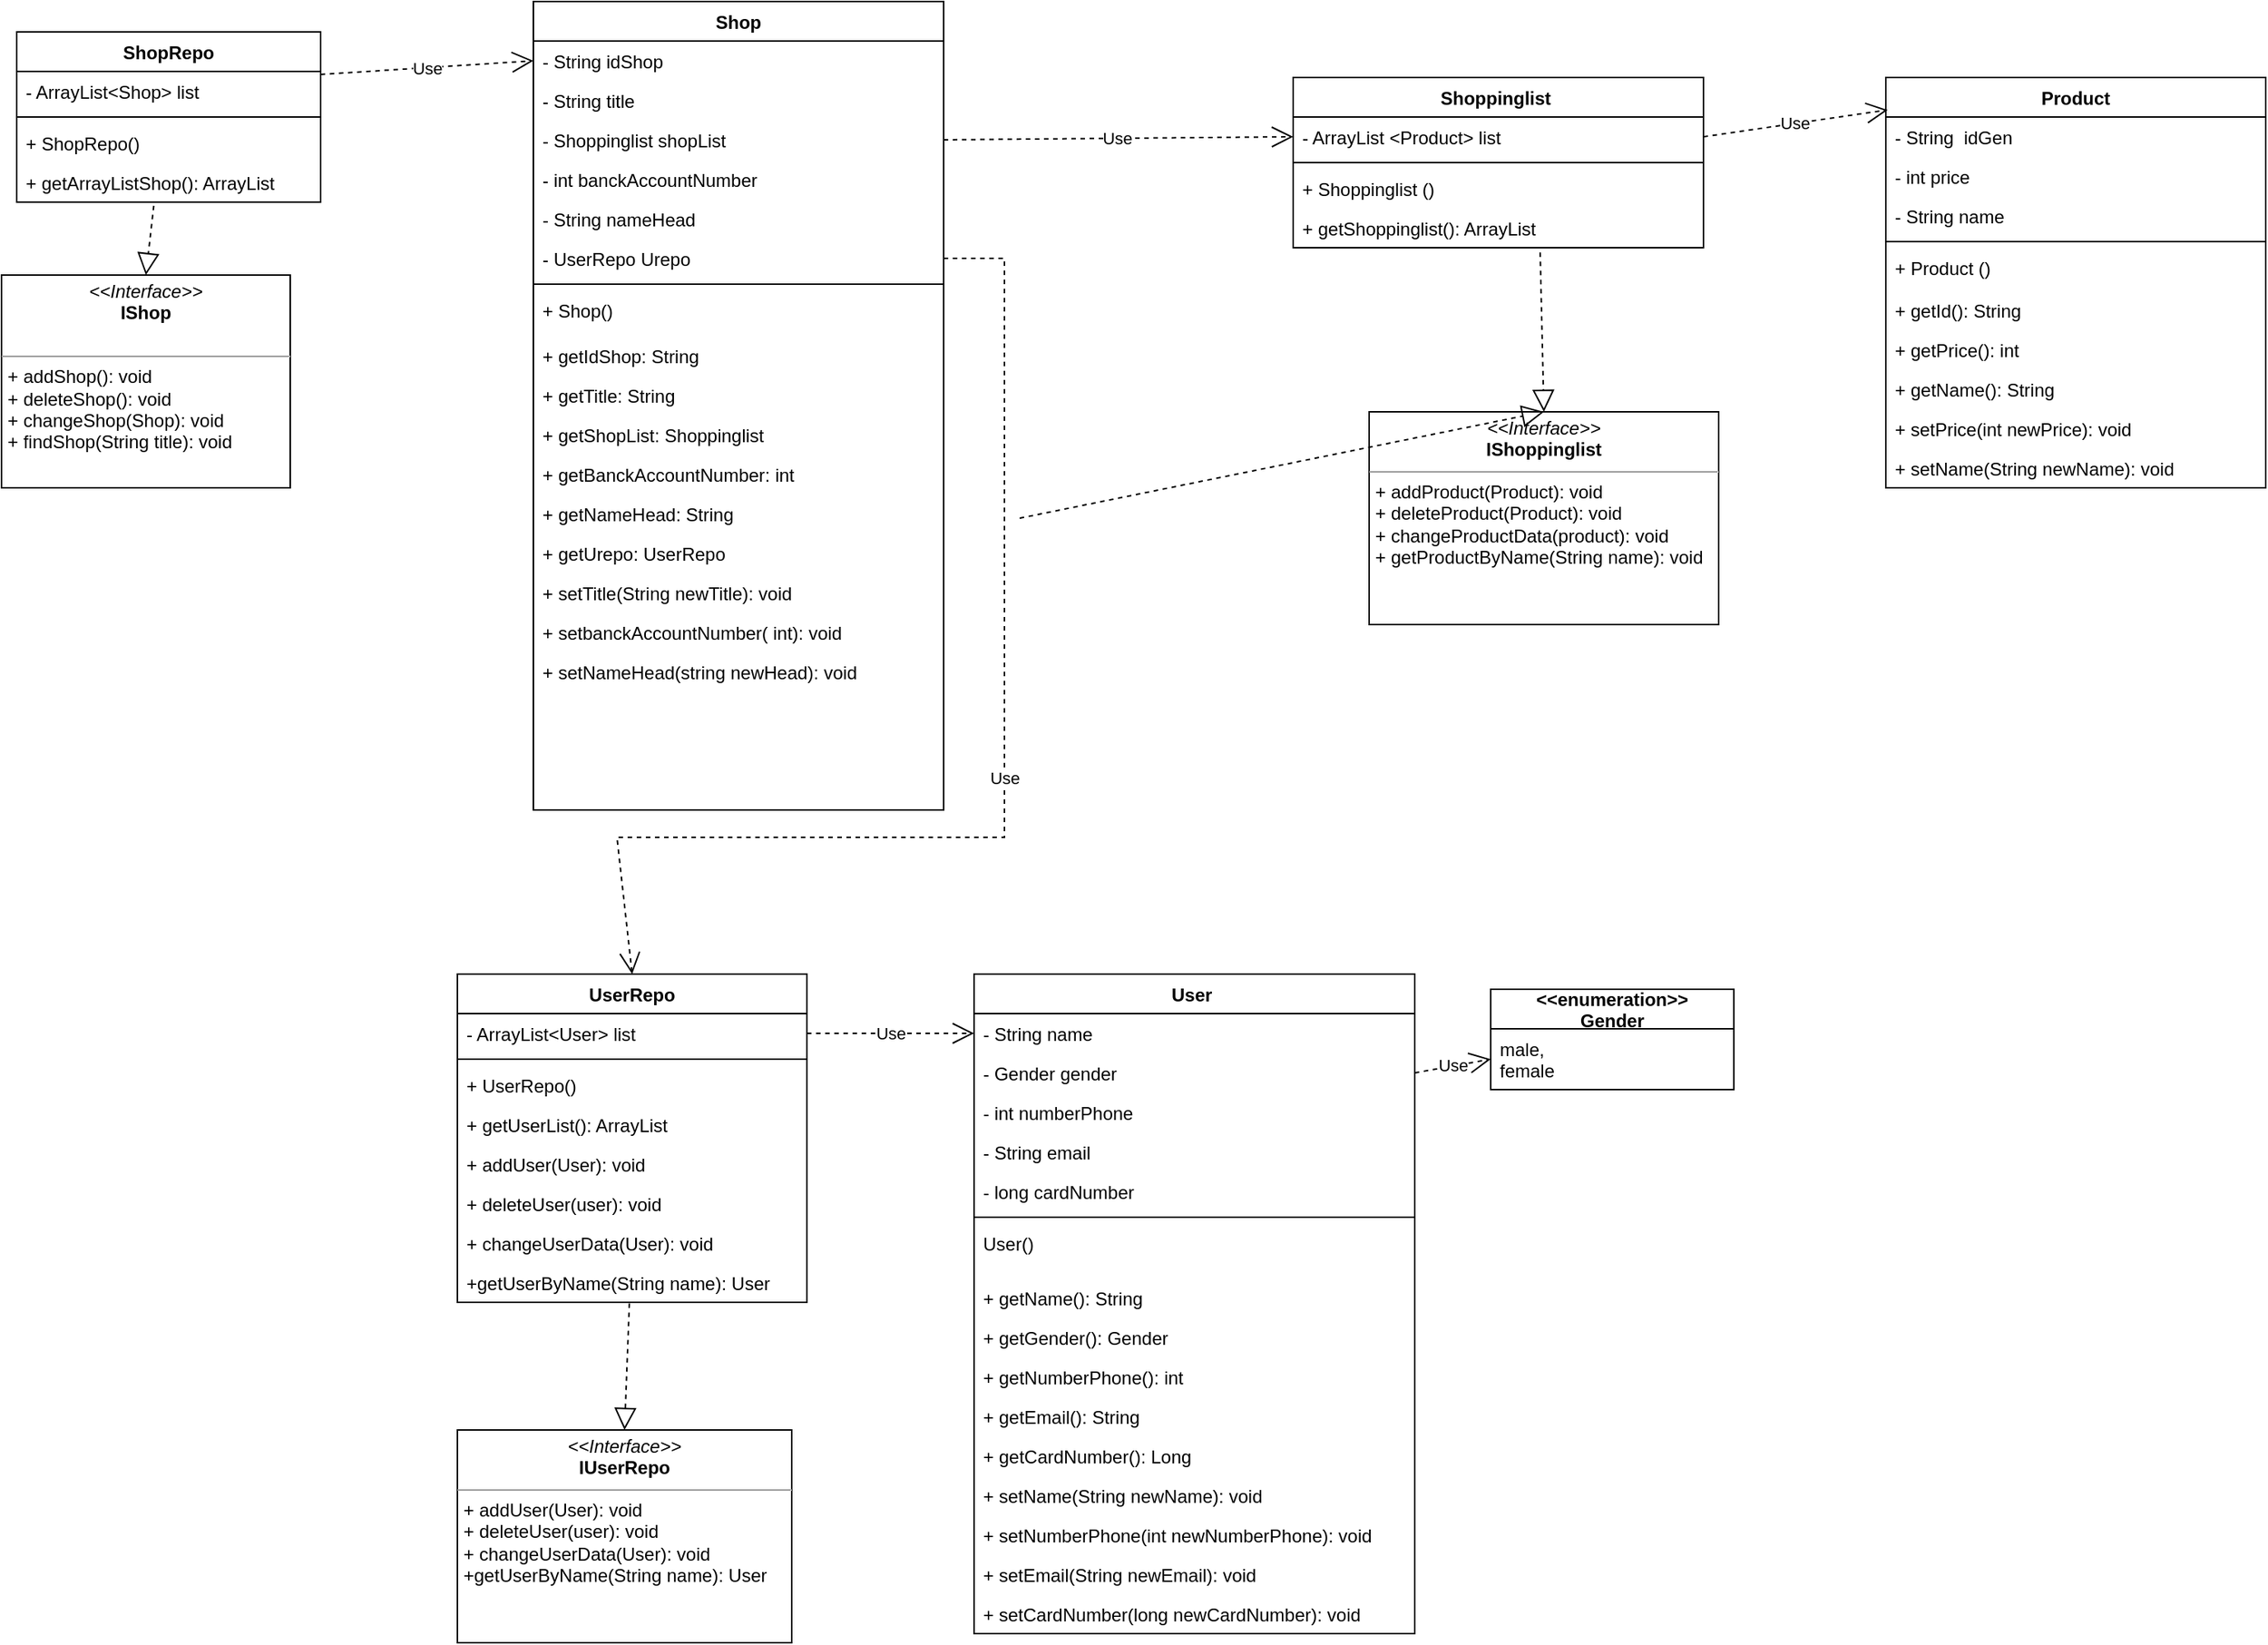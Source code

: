 <mxfile version="20.8.11" type="device"><diagram id="dZuxcjIuFa0xDQR2T8Gv" name="Страница 1"><mxGraphModel dx="2161" dy="1951" grid="1" gridSize="10" guides="0" tooltips="1" connect="1" arrows="1" fold="1" page="1" pageScale="1" pageWidth="827" pageHeight="1169" math="0" shadow="0"><root><mxCell id="0"/><mxCell id="1" parent="0"/><mxCell id="eRBNYgqadwL9loAnBMTg-1" value="Product" style="swimlane;fontStyle=1;align=center;verticalAlign=top;childLayout=stackLayout;horizontal=1;startSize=26;horizontalStack=0;resizeParent=1;resizeParentMax=0;resizeLast=0;collapsible=1;marginBottom=0;" parent="1" vertex="1"><mxGeometry x="1190" y="-190" width="250" height="270" as="geometry"/></mxCell><mxCell id="eRBNYgqadwL9loAnBMTg-2" value="- String  idGen" style="text;strokeColor=none;fillColor=none;align=left;verticalAlign=top;spacingLeft=4;spacingRight=4;overflow=hidden;rotatable=0;points=[[0,0.5],[1,0.5]];portConstraint=eastwest;" parent="eRBNYgqadwL9loAnBMTg-1" vertex="1"><mxGeometry y="26" width="250" height="26" as="geometry"/></mxCell><mxCell id="eRBNYgqadwL9loAnBMTg-5" value="- int price " style="text;strokeColor=none;fillColor=none;align=left;verticalAlign=top;spacingLeft=4;spacingRight=4;overflow=hidden;rotatable=0;points=[[0,0.5],[1,0.5]];portConstraint=eastwest;" parent="eRBNYgqadwL9loAnBMTg-1" vertex="1"><mxGeometry y="52" width="250" height="26" as="geometry"/></mxCell><mxCell id="eRBNYgqadwL9loAnBMTg-8" value="- String name" style="text;strokeColor=none;fillColor=none;align=left;verticalAlign=top;spacingLeft=4;spacingRight=4;overflow=hidden;rotatable=0;points=[[0,0.5],[1,0.5]];portConstraint=eastwest;" parent="eRBNYgqadwL9loAnBMTg-1" vertex="1"><mxGeometry y="78" width="250" height="26" as="geometry"/></mxCell><mxCell id="eRBNYgqadwL9loAnBMTg-3" value="" style="line;strokeWidth=1;fillColor=none;align=left;verticalAlign=middle;spacingTop=-1;spacingLeft=3;spacingRight=3;rotatable=0;labelPosition=right;points=[];portConstraint=eastwest;strokeColor=inherit;" parent="eRBNYgqadwL9loAnBMTg-1" vertex="1"><mxGeometry y="104" width="250" height="8" as="geometry"/></mxCell><mxCell id="eRBNYgqadwL9loAnBMTg-4" value="+ Product ()&#10; " style="text;strokeColor=none;fillColor=none;align=left;verticalAlign=top;spacingLeft=4;spacingRight=4;overflow=hidden;rotatable=0;points=[[0,0.5],[1,0.5]];portConstraint=eastwest;" parent="eRBNYgqadwL9loAnBMTg-1" vertex="1"><mxGeometry y="112" width="250" height="28" as="geometry"/></mxCell><mxCell id="eRBNYgqadwL9loAnBMTg-7" value="+ getId(): String  " style="text;strokeColor=none;fillColor=none;align=left;verticalAlign=top;spacingLeft=4;spacingRight=4;overflow=hidden;rotatable=0;points=[[0,0.5],[1,0.5]];portConstraint=eastwest;" parent="eRBNYgqadwL9loAnBMTg-1" vertex="1"><mxGeometry y="140" width="250" height="26" as="geometry"/></mxCell><mxCell id="eRBNYgqadwL9loAnBMTg-6" value="+ getPrice(): int  " style="text;strokeColor=none;fillColor=none;align=left;verticalAlign=top;spacingLeft=4;spacingRight=4;overflow=hidden;rotatable=0;points=[[0,0.5],[1,0.5]];portConstraint=eastwest;" parent="eRBNYgqadwL9loAnBMTg-1" vertex="1"><mxGeometry y="166" width="250" height="26" as="geometry"/></mxCell><mxCell id="eRBNYgqadwL9loAnBMTg-9" value="+ getName(): String " style="text;strokeColor=none;fillColor=none;align=left;verticalAlign=top;spacingLeft=4;spacingRight=4;overflow=hidden;rotatable=0;points=[[0,0.5],[1,0.5]];portConstraint=eastwest;" parent="eRBNYgqadwL9loAnBMTg-1" vertex="1"><mxGeometry y="192" width="250" height="26" as="geometry"/></mxCell><mxCell id="JYxtGgaPvLkRdCj8b7Ym-37" value="+ setPrice(int newPrice): void   " style="text;strokeColor=none;fillColor=none;align=left;verticalAlign=top;spacingLeft=4;spacingRight=4;overflow=hidden;rotatable=0;points=[[0,0.5],[1,0.5]];portConstraint=eastwest;" parent="eRBNYgqadwL9loAnBMTg-1" vertex="1"><mxGeometry y="218" width="250" height="26" as="geometry"/></mxCell><mxCell id="JYxtGgaPvLkRdCj8b7Ym-35" value="+ setName(String newName): void " style="text;strokeColor=none;fillColor=none;align=left;verticalAlign=top;spacingLeft=4;spacingRight=4;overflow=hidden;rotatable=0;points=[[0,0.5],[1,0.5]];portConstraint=eastwest;" parent="eRBNYgqadwL9loAnBMTg-1" vertex="1"><mxGeometry y="244" width="250" height="26" as="geometry"/></mxCell><mxCell id="eRBNYgqadwL9loAnBMTg-10" value="User " style="swimlane;fontStyle=1;align=center;verticalAlign=top;childLayout=stackLayout;horizontal=1;startSize=26;horizontalStack=0;resizeParent=1;resizeParentMax=0;resizeLast=0;collapsible=1;marginBottom=0;" parent="1" vertex="1"><mxGeometry x="590" y="400" width="290" height="434" as="geometry"/></mxCell><mxCell id="eRBNYgqadwL9loAnBMTg-11" value="- String name" style="text;strokeColor=none;fillColor=none;align=left;verticalAlign=top;spacingLeft=4;spacingRight=4;overflow=hidden;rotatable=0;points=[[0,0.5],[1,0.5]];portConstraint=eastwest;" parent="eRBNYgqadwL9loAnBMTg-10" vertex="1"><mxGeometry y="26" width="290" height="26" as="geometry"/></mxCell><mxCell id="eRBNYgqadwL9loAnBMTg-18" value="- Gender gender  " style="text;strokeColor=none;fillColor=none;align=left;verticalAlign=top;spacingLeft=4;spacingRight=4;overflow=hidden;rotatable=0;points=[[0,0.5],[1,0.5]];portConstraint=eastwest;" parent="eRBNYgqadwL9loAnBMTg-10" vertex="1"><mxGeometry y="52" width="290" height="26" as="geometry"/></mxCell><mxCell id="eRBNYgqadwL9loAnBMTg-16" value="- int numberPhone" style="text;strokeColor=none;fillColor=none;align=left;verticalAlign=top;spacingLeft=4;spacingRight=4;overflow=hidden;rotatable=0;points=[[0,0.5],[1,0.5]];portConstraint=eastwest;" parent="eRBNYgqadwL9loAnBMTg-10" vertex="1"><mxGeometry y="78" width="290" height="26" as="geometry"/></mxCell><mxCell id="eRBNYgqadwL9loAnBMTg-15" value="- String email" style="text;strokeColor=none;fillColor=none;align=left;verticalAlign=top;spacingLeft=4;spacingRight=4;overflow=hidden;rotatable=0;points=[[0,0.5],[1,0.5]];portConstraint=eastwest;" parent="eRBNYgqadwL9loAnBMTg-10" vertex="1"><mxGeometry y="104" width="290" height="26" as="geometry"/></mxCell><mxCell id="eRBNYgqadwL9loAnBMTg-14" value="- long cardNumber" style="text;strokeColor=none;fillColor=none;align=left;verticalAlign=top;spacingLeft=4;spacingRight=4;overflow=hidden;rotatable=0;points=[[0,0.5],[1,0.5]];portConstraint=eastwest;" parent="eRBNYgqadwL9loAnBMTg-10" vertex="1"><mxGeometry y="130" width="290" height="26" as="geometry"/></mxCell><mxCell id="eRBNYgqadwL9loAnBMTg-12" value="" style="line;strokeWidth=1;fillColor=none;align=left;verticalAlign=middle;spacingTop=-1;spacingLeft=3;spacingRight=3;rotatable=0;labelPosition=right;points=[];portConstraint=eastwest;strokeColor=inherit;" parent="eRBNYgqadwL9loAnBMTg-10" vertex="1"><mxGeometry y="156" width="290" height="8" as="geometry"/></mxCell><mxCell id="JYxtGgaPvLkRdCj8b7Ym-2" value="User()&#10; &#10; " style="text;strokeColor=none;fillColor=none;align=left;verticalAlign=top;spacingLeft=4;spacingRight=4;overflow=hidden;rotatable=0;points=[[0,0.5],[1,0.5]];portConstraint=eastwest;" parent="eRBNYgqadwL9loAnBMTg-10" vertex="1"><mxGeometry y="164" width="290" height="36" as="geometry"/></mxCell><mxCell id="eRBNYgqadwL9loAnBMTg-13" value="+ getName(): String " style="text;strokeColor=none;fillColor=none;align=left;verticalAlign=top;spacingLeft=4;spacingRight=4;overflow=hidden;rotatable=0;points=[[0,0.5],[1,0.5]];portConstraint=eastwest;" parent="eRBNYgqadwL9loAnBMTg-10" vertex="1"><mxGeometry y="200" width="290" height="26" as="geometry"/></mxCell><mxCell id="eRBNYgqadwL9loAnBMTg-29" value="+ getGender(): Gender" style="text;strokeColor=none;fillColor=none;align=left;verticalAlign=top;spacingLeft=4;spacingRight=4;overflow=hidden;rotatable=0;points=[[0,0.5],[1,0.5]];portConstraint=eastwest;" parent="eRBNYgqadwL9loAnBMTg-10" vertex="1"><mxGeometry y="226" width="290" height="26" as="geometry"/></mxCell><mxCell id="eRBNYgqadwL9loAnBMTg-28" value="+ getNumberPhone(): int" style="text;strokeColor=none;fillColor=none;align=left;verticalAlign=top;spacingLeft=4;spacingRight=4;overflow=hidden;rotatable=0;points=[[0,0.5],[1,0.5]];portConstraint=eastwest;" parent="eRBNYgqadwL9loAnBMTg-10" vertex="1"><mxGeometry y="252" width="290" height="26" as="geometry"/></mxCell><mxCell id="eRBNYgqadwL9loAnBMTg-27" value="+ getEmail(): String" style="text;strokeColor=none;fillColor=none;align=left;verticalAlign=top;spacingLeft=4;spacingRight=4;overflow=hidden;rotatable=0;points=[[0,0.5],[1,0.5]];portConstraint=eastwest;" parent="eRBNYgqadwL9loAnBMTg-10" vertex="1"><mxGeometry y="278" width="290" height="26" as="geometry"/></mxCell><mxCell id="eRBNYgqadwL9loAnBMTg-26" value="+ getCardNumber(): Long" style="text;strokeColor=none;fillColor=none;align=left;verticalAlign=top;spacingLeft=4;spacingRight=4;overflow=hidden;rotatable=0;points=[[0,0.5],[1,0.5]];portConstraint=eastwest;" parent="eRBNYgqadwL9loAnBMTg-10" vertex="1"><mxGeometry y="304" width="290" height="26" as="geometry"/></mxCell><mxCell id="JYxtGgaPvLkRdCj8b7Ym-16" value="+ setName(String newName): void " style="text;strokeColor=none;fillColor=none;align=left;verticalAlign=top;spacingLeft=4;spacingRight=4;overflow=hidden;rotatable=0;points=[[0,0.5],[1,0.5]];portConstraint=eastwest;" parent="eRBNYgqadwL9loAnBMTg-10" vertex="1"><mxGeometry y="330" width="290" height="26" as="geometry"/></mxCell><mxCell id="JYxtGgaPvLkRdCj8b7Ym-17" value="+ setNumberPhone(int newNumberPhone): void" style="text;strokeColor=none;fillColor=none;align=left;verticalAlign=top;spacingLeft=4;spacingRight=4;overflow=hidden;rotatable=0;points=[[0,0.5],[1,0.5]];portConstraint=eastwest;" parent="eRBNYgqadwL9loAnBMTg-10" vertex="1"><mxGeometry y="356" width="290" height="26" as="geometry"/></mxCell><mxCell id="JYxtGgaPvLkRdCj8b7Ym-18" value="+ setEmail(String newEmail): void" style="text;strokeColor=none;fillColor=none;align=left;verticalAlign=top;spacingLeft=4;spacingRight=4;overflow=hidden;rotatable=0;points=[[0,0.5],[1,0.5]];portConstraint=eastwest;" parent="eRBNYgqadwL9loAnBMTg-10" vertex="1"><mxGeometry y="382" width="290" height="26" as="geometry"/></mxCell><mxCell id="JYxtGgaPvLkRdCj8b7Ym-19" value="+ setCardNumber(long newCardNumber): void" style="text;strokeColor=none;fillColor=none;align=left;verticalAlign=top;spacingLeft=4;spacingRight=4;overflow=hidden;rotatable=0;points=[[0,0.5],[1,0.5]];portConstraint=eastwest;" parent="eRBNYgqadwL9loAnBMTg-10" vertex="1"><mxGeometry y="408" width="290" height="26" as="geometry"/></mxCell><mxCell id="eRBNYgqadwL9loAnBMTg-19" value="&lt;&lt;enumeration&gt;&gt;&#10;Gender" style="swimlane;fontStyle=1;align=center;verticalAlign=middle;childLayout=stackLayout;horizontal=1;startSize=26;horizontalStack=0;resizeParent=1;resizeParentMax=0;resizeLast=0;collapsible=1;marginBottom=0;" parent="1" vertex="1"><mxGeometry x="930" y="410" width="160" height="66" as="geometry"/></mxCell><mxCell id="eRBNYgqadwL9loAnBMTg-20" value="male,&#10;female" style="text;strokeColor=none;fillColor=none;align=left;verticalAlign=top;spacingLeft=4;spacingRight=4;overflow=hidden;rotatable=0;points=[[0,0.5],[1,0.5]];portConstraint=eastwest;" parent="eRBNYgqadwL9loAnBMTg-19" vertex="1"><mxGeometry y="26" width="160" height="40" as="geometry"/></mxCell><mxCell id="ddrdwIzDfSGzueLS6Z7f-1" value="Shop" style="swimlane;fontStyle=1;align=center;verticalAlign=top;childLayout=stackLayout;horizontal=1;startSize=26;horizontalStack=0;resizeParent=1;resizeParentMax=0;resizeLast=0;collapsible=1;marginBottom=0;" parent="1" vertex="1"><mxGeometry x="300" y="-240" width="270" height="532" as="geometry"/></mxCell><mxCell id="ddrdwIzDfSGzueLS6Z7f-2" value="- String idShop " style="text;strokeColor=none;fillColor=none;align=left;verticalAlign=top;spacingLeft=4;spacingRight=4;overflow=hidden;rotatable=0;points=[[0,0.5],[1,0.5]];portConstraint=eastwest;" parent="ddrdwIzDfSGzueLS6Z7f-1" vertex="1"><mxGeometry y="26" width="270" height="26" as="geometry"/></mxCell><mxCell id="ddrdwIzDfSGzueLS6Z7f-8" value="- String title" style="text;strokeColor=none;fillColor=none;align=left;verticalAlign=top;spacingLeft=4;spacingRight=4;overflow=hidden;rotatable=0;points=[[0,0.5],[1,0.5]];portConstraint=eastwest;" parent="ddrdwIzDfSGzueLS6Z7f-1" vertex="1"><mxGeometry y="52" width="270" height="26" as="geometry"/></mxCell><mxCell id="ddrdwIzDfSGzueLS6Z7f-7" value="- Shoppinglist shopList " style="text;strokeColor=none;fillColor=none;align=left;verticalAlign=top;spacingLeft=4;spacingRight=4;overflow=hidden;rotatable=0;points=[[0,0.5],[1,0.5]];portConstraint=eastwest;" parent="ddrdwIzDfSGzueLS6Z7f-1" vertex="1"><mxGeometry y="78" width="270" height="26" as="geometry"/></mxCell><mxCell id="ddrdwIzDfSGzueLS6Z7f-5" value="- int banckAccountNumber" style="text;strokeColor=none;fillColor=none;align=left;verticalAlign=top;spacingLeft=4;spacingRight=4;overflow=hidden;rotatable=0;points=[[0,0.5],[1,0.5]];portConstraint=eastwest;" parent="ddrdwIzDfSGzueLS6Z7f-1" vertex="1"><mxGeometry y="104" width="270" height="26" as="geometry"/></mxCell><mxCell id="ddrdwIzDfSGzueLS6Z7f-11" value="- String nameHead" style="text;strokeColor=none;fillColor=none;align=left;verticalAlign=top;spacingLeft=4;spacingRight=4;overflow=hidden;rotatable=0;points=[[0,0.5],[1,0.5]];portConstraint=eastwest;" parent="ddrdwIzDfSGzueLS6Z7f-1" vertex="1"><mxGeometry y="130" width="270" height="26" as="geometry"/></mxCell><mxCell id="JYxtGgaPvLkRdCj8b7Ym-5" value="- UserRepo Urepo" style="text;strokeColor=none;fillColor=none;align=left;verticalAlign=top;spacingLeft=4;spacingRight=4;overflow=hidden;rotatable=0;points=[[0,0.5],[1,0.5]];portConstraint=eastwest;" parent="ddrdwIzDfSGzueLS6Z7f-1" vertex="1"><mxGeometry y="156" width="270" height="26" as="geometry"/></mxCell><mxCell id="ddrdwIzDfSGzueLS6Z7f-3" value="" style="line;strokeWidth=1;fillColor=none;align=left;verticalAlign=middle;spacingTop=-1;spacingLeft=3;spacingRight=3;rotatable=0;labelPosition=right;points=[];portConstraint=eastwest;strokeColor=inherit;" parent="ddrdwIzDfSGzueLS6Z7f-1" vertex="1"><mxGeometry y="182" width="270" height="8" as="geometry"/></mxCell><mxCell id="JYxtGgaPvLkRdCj8b7Ym-1" value="+ Shop()&#10;" style="text;strokeColor=none;fillColor=none;align=left;verticalAlign=top;spacingLeft=4;spacingRight=4;overflow=hidden;rotatable=0;points=[[0,0.5],[1,0.5]];portConstraint=eastwest;" parent="ddrdwIzDfSGzueLS6Z7f-1" vertex="1"><mxGeometry y="190" width="270" height="30" as="geometry"/></mxCell><mxCell id="ddrdwIzDfSGzueLS6Z7f-4" value="+ getIdShop: String" style="text;strokeColor=none;fillColor=none;align=left;verticalAlign=top;spacingLeft=4;spacingRight=4;overflow=hidden;rotatable=0;points=[[0,0.5],[1,0.5]];portConstraint=eastwest;" parent="ddrdwIzDfSGzueLS6Z7f-1" vertex="1"><mxGeometry y="220" width="270" height="26" as="geometry"/></mxCell><mxCell id="ddrdwIzDfSGzueLS6Z7f-17" value="+ getTitle: String " style="text;strokeColor=none;fillColor=none;align=left;verticalAlign=top;spacingLeft=4;spacingRight=4;overflow=hidden;rotatable=0;points=[[0,0.5],[1,0.5]];portConstraint=eastwest;" parent="ddrdwIzDfSGzueLS6Z7f-1" vertex="1"><mxGeometry y="246" width="270" height="26" as="geometry"/></mxCell><mxCell id="ddrdwIzDfSGzueLS6Z7f-16" value="+ getShopList: Shoppinglist &#10; " style="text;strokeColor=none;fillColor=none;align=left;verticalAlign=top;spacingLeft=4;spacingRight=4;overflow=hidden;rotatable=0;points=[[0,0.5],[1,0.5]];portConstraint=eastwest;" parent="ddrdwIzDfSGzueLS6Z7f-1" vertex="1"><mxGeometry y="272" width="270" height="26" as="geometry"/></mxCell><mxCell id="ddrdwIzDfSGzueLS6Z7f-15" value="+ getBanckAccountNumber: int " style="text;strokeColor=none;fillColor=none;align=left;verticalAlign=top;spacingLeft=4;spacingRight=4;overflow=hidden;rotatable=0;points=[[0,0.5],[1,0.5]];portConstraint=eastwest;" parent="ddrdwIzDfSGzueLS6Z7f-1" vertex="1"><mxGeometry y="298" width="270" height="26" as="geometry"/></mxCell><mxCell id="ddrdwIzDfSGzueLS6Z7f-14" value="+ getNameHead: String" style="text;strokeColor=none;fillColor=none;align=left;verticalAlign=top;spacingLeft=4;spacingRight=4;overflow=hidden;rotatable=0;points=[[0,0.5],[1,0.5]];portConstraint=eastwest;" parent="ddrdwIzDfSGzueLS6Z7f-1" vertex="1"><mxGeometry y="324" width="270" height="26" as="geometry"/></mxCell><mxCell id="ddrdwIzDfSGzueLS6Z7f-13" value="+ getUrepo: UserRepo " style="text;strokeColor=none;fillColor=none;align=left;verticalAlign=top;spacingLeft=4;spacingRight=4;overflow=hidden;rotatable=0;points=[[0,0.5],[1,0.5]];portConstraint=eastwest;" parent="ddrdwIzDfSGzueLS6Z7f-1" vertex="1"><mxGeometry y="350" width="270" height="26" as="geometry"/></mxCell><mxCell id="ddrdwIzDfSGzueLS6Z7f-12" value="+ setTitle(String newTitle): void" style="text;strokeColor=none;fillColor=none;align=left;verticalAlign=top;spacingLeft=4;spacingRight=4;overflow=hidden;rotatable=0;points=[[0,0.5],[1,0.5]];portConstraint=eastwest;" parent="ddrdwIzDfSGzueLS6Z7f-1" vertex="1"><mxGeometry y="376" width="270" height="26" as="geometry"/></mxCell><mxCell id="1LlFkEyI3M5Sn_9aOCGZ-12" value="+ setbanckAccountNumber( int): void" style="text;strokeColor=none;fillColor=none;align=left;verticalAlign=top;spacingLeft=4;spacingRight=4;overflow=hidden;rotatable=0;points=[[0,0.5],[1,0.5]];portConstraint=eastwest;" vertex="1" parent="ddrdwIzDfSGzueLS6Z7f-1"><mxGeometry y="402" width="270" height="26" as="geometry"/></mxCell><mxCell id="1LlFkEyI3M5Sn_9aOCGZ-11" value="+ setNameHead(string newHead): void&#10;" style="text;strokeColor=none;fillColor=none;align=left;verticalAlign=top;spacingLeft=4;spacingRight=4;overflow=hidden;rotatable=0;points=[[0,0.5],[1,0.5]];portConstraint=eastwest;" vertex="1" parent="ddrdwIzDfSGzueLS6Z7f-1"><mxGeometry y="428" width="270" height="26" as="geometry"/></mxCell><mxCell id="1LlFkEyI3M5Sn_9aOCGZ-10" style="text;strokeColor=none;fillColor=none;align=left;verticalAlign=top;spacingLeft=4;spacingRight=4;overflow=hidden;rotatable=0;points=[[0,0.5],[1,0.5]];portConstraint=eastwest;" vertex="1" parent="ddrdwIzDfSGzueLS6Z7f-1"><mxGeometry y="454" width="270" height="26" as="geometry"/></mxCell><mxCell id="1LlFkEyI3M5Sn_9aOCGZ-9" style="text;strokeColor=none;fillColor=none;align=left;verticalAlign=top;spacingLeft=4;spacingRight=4;overflow=hidden;rotatable=0;points=[[0,0.5],[1,0.5]];portConstraint=eastwest;" vertex="1" parent="ddrdwIzDfSGzueLS6Z7f-1"><mxGeometry y="480" width="270" height="26" as="geometry"/></mxCell><mxCell id="1LlFkEyI3M5Sn_9aOCGZ-8" style="text;strokeColor=none;fillColor=none;align=left;verticalAlign=top;spacingLeft=4;spacingRight=4;overflow=hidden;rotatable=0;points=[[0,0.5],[1,0.5]];portConstraint=eastwest;" vertex="1" parent="ddrdwIzDfSGzueLS6Z7f-1"><mxGeometry y="506" width="270" height="26" as="geometry"/></mxCell><mxCell id="ddrdwIzDfSGzueLS6Z7f-18" value="Shoppinglist " style="swimlane;fontStyle=1;align=center;verticalAlign=top;childLayout=stackLayout;horizontal=1;startSize=26;horizontalStack=0;resizeParent=1;resizeParentMax=0;resizeLast=0;collapsible=1;marginBottom=0;" parent="1" vertex="1"><mxGeometry x="800" y="-190" width="270" height="112" as="geometry"/></mxCell><mxCell id="ddrdwIzDfSGzueLS6Z7f-19" value="- ArrayList &lt;Product&gt; list" style="text;strokeColor=none;fillColor=none;align=left;verticalAlign=top;spacingLeft=4;spacingRight=4;overflow=hidden;rotatable=0;points=[[0,0.5],[1,0.5]];portConstraint=eastwest;" parent="ddrdwIzDfSGzueLS6Z7f-18" vertex="1"><mxGeometry y="26" width="270" height="26" as="geometry"/></mxCell><mxCell id="ddrdwIzDfSGzueLS6Z7f-20" value="" style="line;strokeWidth=1;fillColor=none;align=left;verticalAlign=middle;spacingTop=-1;spacingLeft=3;spacingRight=3;rotatable=0;labelPosition=right;points=[];portConstraint=eastwest;strokeColor=inherit;" parent="ddrdwIzDfSGzueLS6Z7f-18" vertex="1"><mxGeometry y="52" width="270" height="8" as="geometry"/></mxCell><mxCell id="ddrdwIzDfSGzueLS6Z7f-21" value="+ Shoppinglist ()&#10; " style="text;strokeColor=none;fillColor=none;align=left;verticalAlign=top;spacingLeft=4;spacingRight=4;overflow=hidden;rotatable=0;points=[[0,0.5],[1,0.5]];portConstraint=eastwest;" parent="ddrdwIzDfSGzueLS6Z7f-18" vertex="1"><mxGeometry y="60" width="270" height="26" as="geometry"/></mxCell><mxCell id="JYxtGgaPvLkRdCj8b7Ym-4" value="+ getShoppinglist(): ArrayList" style="text;strokeColor=none;fillColor=none;align=left;verticalAlign=top;spacingLeft=4;spacingRight=4;overflow=hidden;rotatable=0;points=[[0,0.5],[1,0.5]];portConstraint=eastwest;" parent="ddrdwIzDfSGzueLS6Z7f-18" vertex="1"><mxGeometry y="86" width="270" height="26" as="geometry"/></mxCell><mxCell id="JYxtGgaPvLkRdCj8b7Ym-6" value="UserRepo" style="swimlane;fontStyle=1;align=center;verticalAlign=top;childLayout=stackLayout;horizontal=1;startSize=26;horizontalStack=0;resizeParent=1;resizeParentMax=0;resizeLast=0;collapsible=1;marginBottom=0;" parent="1" vertex="1"><mxGeometry x="250" y="400" width="230" height="216" as="geometry"/></mxCell><mxCell id="JYxtGgaPvLkRdCj8b7Ym-7" value="- ArrayList&lt;User&gt; list" style="text;strokeColor=none;fillColor=none;align=left;verticalAlign=top;spacingLeft=4;spacingRight=4;overflow=hidden;rotatable=0;points=[[0,0.5],[1,0.5]];portConstraint=eastwest;" parent="JYxtGgaPvLkRdCj8b7Ym-6" vertex="1"><mxGeometry y="26" width="230" height="26" as="geometry"/></mxCell><mxCell id="JYxtGgaPvLkRdCj8b7Ym-8" value="" style="line;strokeWidth=1;fillColor=none;align=left;verticalAlign=middle;spacingTop=-1;spacingLeft=3;spacingRight=3;rotatable=0;labelPosition=right;points=[];portConstraint=eastwest;strokeColor=inherit;" parent="JYxtGgaPvLkRdCj8b7Ym-6" vertex="1"><mxGeometry y="52" width="230" height="8" as="geometry"/></mxCell><mxCell id="JYxtGgaPvLkRdCj8b7Ym-9" value="+ UserRepo()" style="text;strokeColor=none;fillColor=none;align=left;verticalAlign=top;spacingLeft=4;spacingRight=4;overflow=hidden;rotatable=0;points=[[0,0.5],[1,0.5]];portConstraint=eastwest;" parent="JYxtGgaPvLkRdCj8b7Ym-6" vertex="1"><mxGeometry y="60" width="230" height="26" as="geometry"/></mxCell><mxCell id="JYxtGgaPvLkRdCj8b7Ym-32" value="+ getUserList(): ArrayList" style="text;strokeColor=none;fillColor=none;align=left;verticalAlign=top;spacingLeft=4;spacingRight=4;overflow=hidden;rotatable=0;points=[[0,0.5],[1,0.5]];portConstraint=eastwest;" parent="JYxtGgaPvLkRdCj8b7Ym-6" vertex="1"><mxGeometry y="86" width="230" height="26" as="geometry"/></mxCell><mxCell id="JYxtGgaPvLkRdCj8b7Ym-21" value="+ addUser(User): void " style="text;strokeColor=none;fillColor=none;align=left;verticalAlign=top;spacingLeft=4;spacingRight=4;overflow=hidden;rotatable=0;points=[[0,0.5],[1,0.5]];portConstraint=eastwest;" parent="JYxtGgaPvLkRdCj8b7Ym-6" vertex="1"><mxGeometry y="112" width="230" height="26" as="geometry"/></mxCell><mxCell id="JYxtGgaPvLkRdCj8b7Ym-20" value="+ deleteUser(user): void &#10;" style="text;strokeColor=none;fillColor=none;align=left;verticalAlign=top;spacingLeft=4;spacingRight=4;overflow=hidden;rotatable=0;points=[[0,0.5],[1,0.5]];portConstraint=eastwest;" parent="JYxtGgaPvLkRdCj8b7Ym-6" vertex="1"><mxGeometry y="138" width="230" height="26" as="geometry"/></mxCell><mxCell id="JYxtGgaPvLkRdCj8b7Ym-29" value="+ changeUserData(User): void " style="text;strokeColor=none;fillColor=none;align=left;verticalAlign=top;spacingLeft=4;spacingRight=4;overflow=hidden;rotatable=0;points=[[0,0.5],[1,0.5]];portConstraint=eastwest;" parent="JYxtGgaPvLkRdCj8b7Ym-6" vertex="1"><mxGeometry y="164" width="230" height="26" as="geometry"/></mxCell><mxCell id="JYxtGgaPvLkRdCj8b7Ym-28" value="+getUserByName(String name): User" style="text;strokeColor=none;fillColor=none;align=left;verticalAlign=top;spacingLeft=4;spacingRight=4;overflow=hidden;rotatable=0;points=[[0,0.5],[1,0.5]];portConstraint=eastwest;" parent="JYxtGgaPvLkRdCj8b7Ym-6" vertex="1"><mxGeometry y="190" width="230" height="26" as="geometry"/></mxCell><mxCell id="JYxtGgaPvLkRdCj8b7Ym-11" value="&lt;p style=&quot;margin:0px;margin-top:4px;text-align:center;&quot;&gt;&lt;i&gt;&amp;lt;&amp;lt;Interface&amp;gt;&amp;gt;&lt;/i&gt;&lt;br&gt;&lt;b&gt;IUserRepo&lt;/b&gt;&lt;/p&gt;&lt;hr size=&quot;1&quot;&gt;&lt;p style=&quot;margin:0px;margin-left:4px;&quot;&gt;+ addUser(User): void&amp;nbsp;&lt;/p&gt;&lt;p style=&quot;margin:0px;margin-left:4px;&quot;&gt;+ deleteUser(user): void&amp;nbsp;&lt;/p&gt;&lt;p style=&quot;margin:0px;margin-left:4px;&quot;&gt;+&amp;nbsp;changeUserData(User): void&amp;nbsp;&lt;/p&gt;&lt;p style=&quot;margin:0px;margin-left:4px;&quot;&gt;+getUserByName(String name): User&lt;/p&gt;" style="verticalAlign=top;align=left;overflow=fill;fontSize=12;fontFamily=Helvetica;html=1;" parent="1" vertex="1"><mxGeometry x="250" y="700" width="220" height="140" as="geometry"/></mxCell><mxCell id="JYxtGgaPvLkRdCj8b7Ym-30" value="" style="endArrow=block;dashed=1;endFill=0;endSize=12;html=1;rounded=0;entryX=0.5;entryY=0;entryDx=0;entryDy=0;exitX=0.492;exitY=1.028;exitDx=0;exitDy=0;exitPerimeter=0;" parent="1" source="JYxtGgaPvLkRdCj8b7Ym-28" target="JYxtGgaPvLkRdCj8b7Ym-11" edge="1"><mxGeometry width="160" relative="1" as="geometry"><mxPoint x="510" y="900" as="sourcePoint"/><mxPoint x="670" y="900" as="targetPoint"/></mxGeometry></mxCell><mxCell id="JYxtGgaPvLkRdCj8b7Ym-33" value="&lt;p style=&quot;margin:0px;margin-top:4px;text-align:center;&quot;&gt;&lt;i&gt;&amp;lt;&amp;lt;Interface&amp;gt;&amp;gt;&lt;/i&gt;&lt;br&gt;&lt;b&gt;IShoppinglist&lt;/b&gt;&lt;/p&gt;&lt;hr size=&quot;1&quot;&gt;&lt;p style=&quot;margin:0px;margin-left:4px;&quot;&gt;+ addProduct(Product): void&lt;/p&gt;&lt;p style=&quot;margin:0px;margin-left:4px;&quot;&gt;+ deleteProduct(Product): void&lt;/p&gt;&lt;p style=&quot;margin:0px;margin-left:4px;&quot;&gt;+ changeProductData(product): void&lt;/p&gt;&lt;p style=&quot;margin:0px;margin-left:4px;&quot;&gt;+ getProductByName(String name): void&lt;/p&gt;" style="verticalAlign=top;align=left;overflow=fill;fontSize=12;fontFamily=Helvetica;html=1;" parent="1" vertex="1"><mxGeometry x="850" y="30" width="230" height="140" as="geometry"/></mxCell><mxCell id="1LlFkEyI3M5Sn_9aOCGZ-1" value="" style="endArrow=block;dashed=1;endFill=0;endSize=12;html=1;rounded=0;entryX=0.5;entryY=0;entryDx=0;entryDy=0;exitX=0.507;exitY=1.042;exitDx=0;exitDy=0;exitPerimeter=0;" edge="1" parent="1" source="JYxtGgaPvLkRdCj8b7Ym-38" target="JYxtGgaPvLkRdCj8b7Ym-33"><mxGeometry width="160" relative="1" as="geometry"><mxPoint x="620" y="100" as="sourcePoint"/><mxPoint x="780" y="100" as="targetPoint"/></mxGeometry></mxCell><mxCell id="1LlFkEyI3M5Sn_9aOCGZ-2" value="" style="endArrow=block;dashed=1;endFill=0;endSize=12;html=1;rounded=0;entryX=0.5;entryY=0;entryDx=0;entryDy=0;exitX=0.602;exitY=1.119;exitDx=0;exitDy=0;exitPerimeter=0;" edge="1" parent="1" source="JYxtGgaPvLkRdCj8b7Ym-4" target="JYxtGgaPvLkRdCj8b7Ym-33"><mxGeometry width="160" relative="1" as="geometry"><mxPoint x="830" y="-50" as="sourcePoint"/><mxPoint x="840" y="-20" as="targetPoint"/></mxGeometry></mxCell><mxCell id="1LlFkEyI3M5Sn_9aOCGZ-3" value="Use" style="endArrow=open;endSize=12;dashed=1;html=1;rounded=0;entryX=0;entryY=0.5;entryDx=0;entryDy=0;exitX=1;exitY=0.5;exitDx=0;exitDy=0;" edge="1" parent="1" source="ddrdwIzDfSGzueLS6Z7f-7" target="ddrdwIzDfSGzueLS6Z7f-19"><mxGeometry x="-0.003" width="160" relative="1" as="geometry"><mxPoint x="610" y="-80" as="sourcePoint"/><mxPoint x="760" y="-80" as="targetPoint"/><mxPoint as="offset"/></mxGeometry></mxCell><mxCell id="1LlFkEyI3M5Sn_9aOCGZ-4" value="Use" style="endArrow=open;endSize=12;dashed=1;html=1;rounded=0;exitX=1;exitY=0.5;exitDx=0;exitDy=0;entryX=0;entryY=0.5;entryDx=0;entryDy=0;" edge="1" parent="1" source="JYxtGgaPvLkRdCj8b7Ym-7" target="eRBNYgqadwL9loAnBMTg-11"><mxGeometry width="160" relative="1" as="geometry"><mxPoint x="470" y="730" as="sourcePoint"/><mxPoint x="630" y="730" as="targetPoint"/></mxGeometry></mxCell><mxCell id="1LlFkEyI3M5Sn_9aOCGZ-5" value="Use" style="endArrow=open;endSize=12;dashed=1;html=1;rounded=0;exitX=1;exitY=0.5;exitDx=0;exitDy=0;entryX=0.005;entryY=0.079;entryDx=0;entryDy=0;entryPerimeter=0;" edge="1" parent="1" source="ddrdwIzDfSGzueLS6Z7f-19" target="eRBNYgqadwL9loAnBMTg-1"><mxGeometry x="-0.003" width="160" relative="1" as="geometry"><mxPoint x="1090" y="-248" as="sourcePoint"/><mxPoint x="1170" y="-110" as="targetPoint"/><mxPoint as="offset"/></mxGeometry></mxCell><mxCell id="1LlFkEyI3M5Sn_9aOCGZ-6" value="Use" style="endArrow=open;endSize=12;dashed=1;html=1;rounded=0;exitX=1;exitY=0.5;exitDx=0;exitDy=0;entryX=0;entryY=0.5;entryDx=0;entryDy=0;" edge="1" parent="1" source="eRBNYgqadwL9loAnBMTg-18" target="eRBNYgqadwL9loAnBMTg-20"><mxGeometry width="160" relative="1" as="geometry"><mxPoint x="940" y="590.0" as="sourcePoint"/><mxPoint x="1070" y="590.0" as="targetPoint"/></mxGeometry></mxCell><mxCell id="1LlFkEyI3M5Sn_9aOCGZ-7" value="&lt;p style=&quot;margin:0px;margin-top:4px;text-align:center;&quot;&gt;&lt;i&gt;&amp;lt;&amp;lt;Interface&amp;gt;&amp;gt;&lt;/i&gt;&lt;br&gt;&lt;b&gt;IShop&lt;/b&gt;&lt;/p&gt;&lt;p style=&quot;margin:0px;margin-left:4px;&quot;&gt;&lt;br&gt;&lt;/p&gt;&lt;hr size=&quot;1&quot;&gt;&lt;p style=&quot;margin:0px;margin-left:4px;&quot;&gt;+ addShop(): void&amp;nbsp;&lt;/p&gt;&lt;p style=&quot;margin:0px;margin-left:4px;&quot;&gt;+ deleteShop(): void&lt;/p&gt;&lt;p style=&quot;margin:0px;margin-left:4px;&quot;&gt;+ changeShop(Shop): void&lt;/p&gt;&lt;p style=&quot;margin:0px;margin-left:4px;&quot;&gt;+ findShop(String title): void&lt;/p&gt;" style="verticalAlign=top;align=left;overflow=fill;fontSize=12;fontFamily=Helvetica;html=1;" vertex="1" parent="1"><mxGeometry x="-50" y="-60" width="190" height="140" as="geometry"/></mxCell><mxCell id="1LlFkEyI3M5Sn_9aOCGZ-13" value="Use" style="endArrow=open;endSize=12;dashed=1;html=1;rounded=0;exitX=1;exitY=0.5;exitDx=0;exitDy=0;entryX=0.5;entryY=0;entryDx=0;entryDy=0;" edge="1" parent="1" source="JYxtGgaPvLkRdCj8b7Ym-5" target="JYxtGgaPvLkRdCj8b7Ym-6"><mxGeometry x="-0.003" width="160" relative="1" as="geometry"><mxPoint x="580" y="-139" as="sourcePoint"/><mxPoint x="610" y="400" as="targetPoint"/><mxPoint as="offset"/><Array as="points"><mxPoint x="610" y="-71"/><mxPoint x="610" y="310"/><mxPoint x="355" y="310"/></Array></mxGeometry></mxCell><mxCell id="1LlFkEyI3M5Sn_9aOCGZ-14" value="ShopRepo" style="swimlane;fontStyle=1;align=center;verticalAlign=top;childLayout=stackLayout;horizontal=1;startSize=26;horizontalStack=0;resizeParent=1;resizeParentMax=0;resizeLast=0;collapsible=1;marginBottom=0;" vertex="1" parent="1"><mxGeometry x="-40" y="-220" width="200" height="112" as="geometry"/></mxCell><mxCell id="1LlFkEyI3M5Sn_9aOCGZ-15" value="- ArrayList&lt;Shop&gt; list " style="text;strokeColor=none;fillColor=none;align=left;verticalAlign=top;spacingLeft=4;spacingRight=4;overflow=hidden;rotatable=0;points=[[0,0.5],[1,0.5]];portConstraint=eastwest;" vertex="1" parent="1LlFkEyI3M5Sn_9aOCGZ-14"><mxGeometry y="26" width="200" height="26" as="geometry"/></mxCell><mxCell id="1LlFkEyI3M5Sn_9aOCGZ-16" value="" style="line;strokeWidth=1;fillColor=none;align=left;verticalAlign=middle;spacingTop=-1;spacingLeft=3;spacingRight=3;rotatable=0;labelPosition=right;points=[];portConstraint=eastwest;strokeColor=inherit;" vertex="1" parent="1LlFkEyI3M5Sn_9aOCGZ-14"><mxGeometry y="52" width="200" height="8" as="geometry"/></mxCell><mxCell id="1LlFkEyI3M5Sn_9aOCGZ-22" value="+ ShopRepo()" style="text;strokeColor=none;fillColor=none;align=left;verticalAlign=top;spacingLeft=4;spacingRight=4;overflow=hidden;rotatable=0;points=[[0,0.5],[1,0.5]];portConstraint=eastwest;" vertex="1" parent="1LlFkEyI3M5Sn_9aOCGZ-14"><mxGeometry y="60" width="200" height="26" as="geometry"/></mxCell><mxCell id="1LlFkEyI3M5Sn_9aOCGZ-17" value="+ getArrayListShop(): ArrayList " style="text;strokeColor=none;fillColor=none;align=left;verticalAlign=top;spacingLeft=4;spacingRight=4;overflow=hidden;rotatable=0;points=[[0,0.5],[1,0.5]];portConstraint=eastwest;" vertex="1" parent="1LlFkEyI3M5Sn_9aOCGZ-14"><mxGeometry y="86" width="200" height="26" as="geometry"/></mxCell><mxCell id="1LlFkEyI3M5Sn_9aOCGZ-18" value="" style="endArrow=block;dashed=1;endFill=0;endSize=12;html=1;rounded=0;entryX=0.5;entryY=0;entryDx=0;entryDy=0;exitX=0.451;exitY=1.092;exitDx=0;exitDy=0;exitPerimeter=0;" edge="1" parent="1" source="1LlFkEyI3M5Sn_9aOCGZ-17" target="1LlFkEyI3M5Sn_9aOCGZ-7"><mxGeometry width="160" relative="1" as="geometry"><mxPoint x="-220" y="320" as="sourcePoint"/><mxPoint x="-60" y="320" as="targetPoint"/></mxGeometry></mxCell><mxCell id="1LlFkEyI3M5Sn_9aOCGZ-20" value="Use" style="endArrow=open;endSize=12;dashed=1;html=1;rounded=0;exitX=1;exitY=0.25;exitDx=0;exitDy=0;entryX=0;entryY=0.5;entryDx=0;entryDy=0;" edge="1" parent="1" source="1LlFkEyI3M5Sn_9aOCGZ-14" target="ddrdwIzDfSGzueLS6Z7f-2"><mxGeometry width="160" relative="1" as="geometry"><mxPoint x="120" y="90" as="sourcePoint"/><mxPoint x="230" y="90" as="targetPoint"/></mxGeometry></mxCell></root></mxGraphModel></diagram></mxfile>